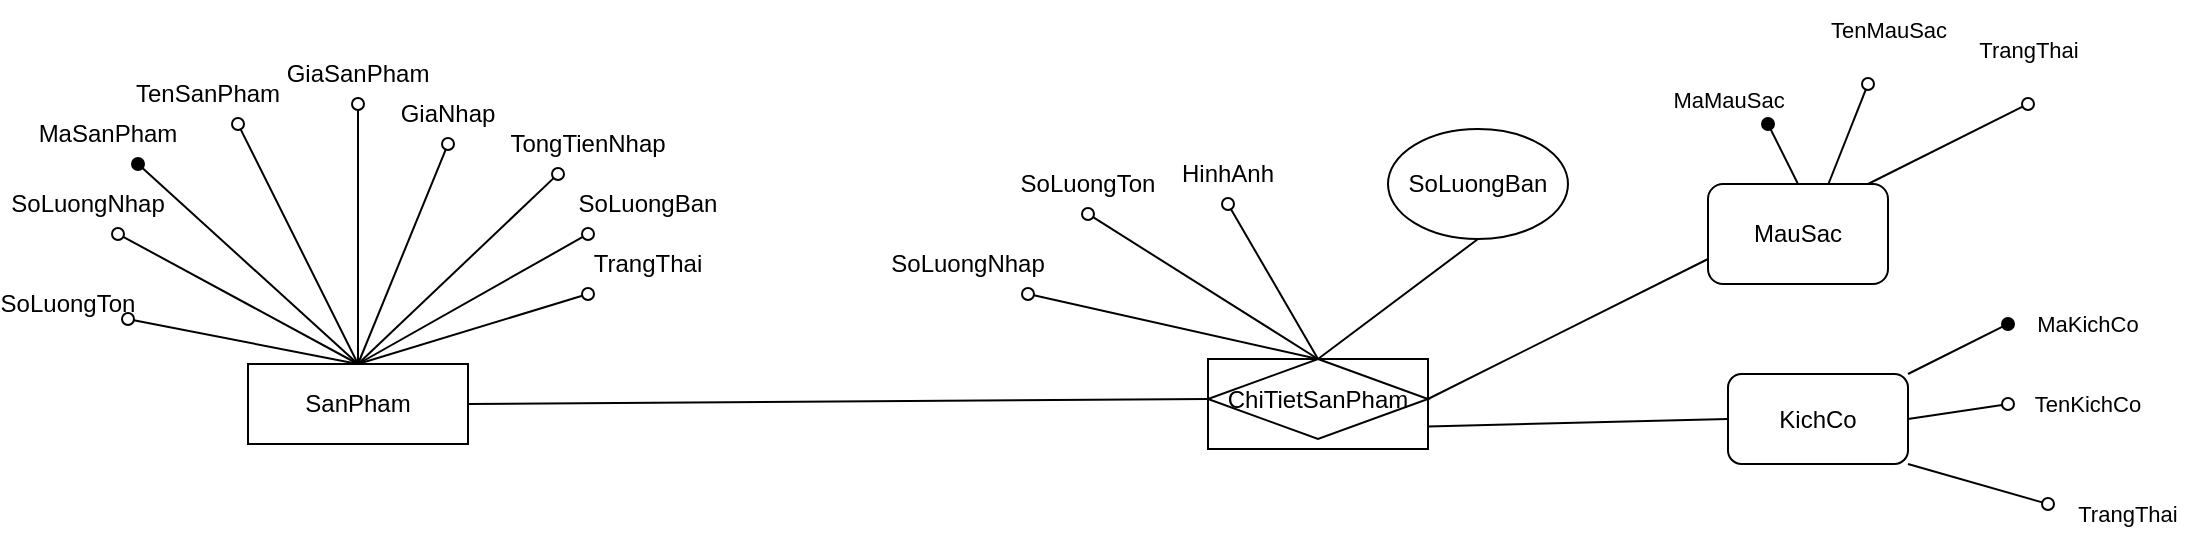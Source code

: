 <mxfile version="22.0.4" type="github">
  <diagram name="Trang-1" id="Xd1AOr_UmLfEILBJ7lOX">
    <mxGraphModel dx="1833" dy="559" grid="1" gridSize="10" guides="1" tooltips="1" connect="1" arrows="1" fold="1" page="1" pageScale="1" pageWidth="827" pageHeight="1169" math="0" shadow="0">
      <root>
        <mxCell id="0" />
        <mxCell id="1" parent="0" />
        <mxCell id="PM242X6e5oSsGlfuOUJ1-1" value="SanPham" style="rounded=0;whiteSpace=wrap;html=1;" parent="1" vertex="1">
          <mxGeometry x="-680" y="240" width="110" height="40" as="geometry" />
        </mxCell>
        <mxCell id="PM242X6e5oSsGlfuOUJ1-13" value="" style="endArrow=none;html=1;rounded=0;exitX=0.75;exitY=1;exitDx=0;exitDy=0;entryX=0.5;entryY=0;entryDx=0;entryDy=0;endFill=0;startArrow=oval;startFill=1;" parent="1" source="pC0Z1oo3ewKHqse8sjFG-4" target="PM242X6e5oSsGlfuOUJ1-1" edge="1">
          <mxGeometry width="50" height="50" relative="1" as="geometry">
            <mxPoint x="-685" y="135" as="sourcePoint" />
            <mxPoint x="-340" y="170" as="targetPoint" />
          </mxGeometry>
        </mxCell>
        <mxCell id="PM242X6e5oSsGlfuOUJ1-14" value="" style="endArrow=oval;html=1;rounded=0;exitX=0.5;exitY=0;exitDx=0;exitDy=0;entryX=0.75;entryY=1;entryDx=0;entryDy=0;endFill=0;startArrow=none;startFill=0;" parent="1" source="PM242X6e5oSsGlfuOUJ1-1" target="pC0Z1oo3ewKHqse8sjFG-5" edge="1">
          <mxGeometry width="50" height="50" relative="1" as="geometry">
            <mxPoint x="-390" y="220" as="sourcePoint" />
            <mxPoint x="-685" y="120" as="targetPoint" />
          </mxGeometry>
        </mxCell>
        <mxCell id="PM242X6e5oSsGlfuOUJ1-15" value="" style="endArrow=oval;html=1;rounded=0;exitX=0.5;exitY=0;exitDx=0;exitDy=0;endFill=0;entryX=0.5;entryY=1;entryDx=0;entryDy=0;" parent="1" source="PM242X6e5oSsGlfuOUJ1-1" target="pC0Z1oo3ewKHqse8sjFG-6" edge="1">
          <mxGeometry width="50" height="50" relative="1" as="geometry">
            <mxPoint x="-390" y="220" as="sourcePoint" />
            <mxPoint x="-630" y="120" as="targetPoint" />
          </mxGeometry>
        </mxCell>
        <mxCell id="PM242X6e5oSsGlfuOUJ1-16" value="" style="endArrow=none;html=1;rounded=0;exitX=0.75;exitY=1;exitDx=0;exitDy=0;entryX=0.5;entryY=0;entryDx=0;entryDy=0;endFill=0;startArrow=oval;startFill=0;" parent="1" source="pC0Z1oo3ewKHqse8sjFG-3" target="PM242X6e5oSsGlfuOUJ1-1" edge="1">
          <mxGeometry width="50" height="50" relative="1" as="geometry">
            <mxPoint x="-694" y="160" as="sourcePoint" />
            <mxPoint x="-340" y="170" as="targetPoint" />
          </mxGeometry>
        </mxCell>
        <mxCell id="PM242X6e5oSsGlfuOUJ1-17" value="" style="endArrow=oval;html=1;rounded=0;exitX=0.5;exitY=0;exitDx=0;exitDy=0;entryX=0.5;entryY=1;entryDx=0;entryDy=0;endFill=0;" parent="1" source="PM242X6e5oSsGlfuOUJ1-1" target="pC0Z1oo3ewKHqse8sjFG-7" edge="1">
          <mxGeometry width="50" height="50" relative="1" as="geometry">
            <mxPoint x="-390" y="220" as="sourcePoint" />
            <mxPoint x="-584.749" y="130.678" as="targetPoint" />
          </mxGeometry>
        </mxCell>
        <mxCell id="PM242X6e5oSsGlfuOUJ1-18" value="" style="endArrow=oval;html=1;rounded=0;exitX=0.5;exitY=0;exitDx=0;exitDy=0;entryX=0;entryY=1;entryDx=0;entryDy=0;endFill=0;" parent="1" source="PM242X6e5oSsGlfuOUJ1-1" target="pC0Z1oo3ewKHqse8sjFG-9" edge="1">
          <mxGeometry width="50" height="50" relative="1" as="geometry">
            <mxPoint x="-390" y="220" as="sourcePoint" />
            <mxPoint x="-510" y="160" as="targetPoint" />
          </mxGeometry>
        </mxCell>
        <mxCell id="PM242X6e5oSsGlfuOUJ1-20" value="" style="endArrow=oval;html=1;rounded=0;entryX=0.25;entryY=1;entryDx=0;entryDy=0;endFill=0;exitX=0.5;exitY=0;exitDx=0;exitDy=0;" parent="1" source="PM242X6e5oSsGlfuOUJ1-1" target="pC0Z1oo3ewKHqse8sjFG-8" edge="1">
          <mxGeometry width="50" height="50" relative="1" as="geometry">
            <mxPoint x="-610" y="220" as="sourcePoint" />
            <mxPoint x="-538.87" y="150.178" as="targetPoint" />
          </mxGeometry>
        </mxCell>
        <mxCell id="PM242X6e5oSsGlfuOUJ1-21" value="" style="endArrow=oval;html=1;rounded=0;exitX=0.5;exitY=0;exitDx=0;exitDy=0;entryX=1;entryY=0.75;entryDx=0;entryDy=0;endFill=0;startArrow=none;startFill=0;" parent="1" source="PM242X6e5oSsGlfuOUJ1-1" target="pC0Z1oo3ewKHqse8sjFG-2" edge="1">
          <mxGeometry width="50" height="50" relative="1" as="geometry">
            <mxPoint x="-360" y="220" as="sourcePoint" />
            <mxPoint x="-730" y="215" as="targetPoint" />
          </mxGeometry>
        </mxCell>
        <mxCell id="PM242X6e5oSsGlfuOUJ1-23" value="" style="endArrow=oval;html=1;rounded=0;exitX=0.5;exitY=0;exitDx=0;exitDy=0;entryX=0;entryY=1;entryDx=0;entryDy=0;endFill=0;" parent="1" source="PM242X6e5oSsGlfuOUJ1-1" target="pC0Z1oo3ewKHqse8sjFG-10" edge="1">
          <mxGeometry width="50" height="50" relative="1" as="geometry">
            <mxPoint x="-360" y="220" as="sourcePoint" />
            <mxPoint x="-510" y="205" as="targetPoint" />
          </mxGeometry>
        </mxCell>
        <mxCell id="eqwP9qiOAaN0ATWlcKP6-10" style="edgeStyle=none;shape=connector;rounded=0;orthogonalLoop=1;jettySize=auto;html=1;exitX=1;exitY=0.75;exitDx=0;exitDy=0;entryX=0;entryY=0.5;entryDx=0;entryDy=0;labelBackgroundColor=default;strokeColor=default;align=center;verticalAlign=middle;fontFamily=Helvetica;fontSize=11;fontColor=default;endArrow=none;endFill=0;" parent="1" source="PM242X6e5oSsGlfuOUJ1-24" target="eqwP9qiOAaN0ATWlcKP6-2" edge="1">
          <mxGeometry relative="1" as="geometry" />
        </mxCell>
        <mxCell id="PM242X6e5oSsGlfuOUJ1-24" value="" style="rounded=0;whiteSpace=wrap;html=1;" parent="1" vertex="1">
          <mxGeometry x="-200" y="237.5" width="110" height="45" as="geometry" />
        </mxCell>
        <mxCell id="PM242X6e5oSsGlfuOUJ1-26" value="" style="endArrow=oval;html=1;rounded=0;exitX=0.5;exitY=0;exitDx=0;exitDy=0;entryX=0.5;entryY=1;entryDx=0;entryDy=0;endFill=0;" parent="1" source="PM242X6e5oSsGlfuOUJ1-24" target="pC0Z1oo3ewKHqse8sjFG-13" edge="1">
          <mxGeometry width="50" height="50" relative="1" as="geometry">
            <mxPoint x="-470" y="325" as="sourcePoint" />
            <mxPoint x="-155" y="160" as="targetPoint" />
          </mxGeometry>
        </mxCell>
        <mxCell id="PM242X6e5oSsGlfuOUJ1-28" value="" style="endArrow=oval;html=1;rounded=0;exitX=0.5;exitY=0;exitDx=0;exitDy=0;entryX=0.5;entryY=1;entryDx=0;entryDy=0;endFill=0;" parent="1" source="PM242X6e5oSsGlfuOUJ1-24" target="pC0Z1oo3ewKHqse8sjFG-12" edge="1">
          <mxGeometry width="50" height="50" relative="1" as="geometry">
            <mxPoint x="-320" y="205" as="sourcePoint" />
            <mxPoint x="-221.716" y="166.213" as="targetPoint" />
          </mxGeometry>
        </mxCell>
        <mxCell id="PM242X6e5oSsGlfuOUJ1-29" value="SoLuongBan" style="ellipse;whiteSpace=wrap;html=1;" parent="1" vertex="1">
          <mxGeometry x="-110" y="122.5" width="90" height="55" as="geometry" />
        </mxCell>
        <mxCell id="PM242X6e5oSsGlfuOUJ1-30" value="" style="endArrow=none;html=1;rounded=0;exitX=0.5;exitY=0;exitDx=0;exitDy=0;entryX=0.5;entryY=1;entryDx=0;entryDy=0;endFill=0;" parent="1" source="PM242X6e5oSsGlfuOUJ1-24" target="PM242X6e5oSsGlfuOUJ1-29" edge="1">
          <mxGeometry width="50" height="50" relative="1" as="geometry">
            <mxPoint x="-430" y="165" as="sourcePoint" />
            <mxPoint x="-380" y="115" as="targetPoint" />
          </mxGeometry>
        </mxCell>
        <mxCell id="PM242X6e5oSsGlfuOUJ1-32" value="" style="endArrow=oval;html=1;rounded=0;exitX=0.5;exitY=0;exitDx=0;exitDy=0;entryX=1;entryY=1;entryDx=0;entryDy=0;endFill=0;" parent="1" source="PM242X6e5oSsGlfuOUJ1-24" target="pC0Z1oo3ewKHqse8sjFG-11" edge="1">
          <mxGeometry width="50" height="50" relative="1" as="geometry">
            <mxPoint x="-430" y="165" as="sourcePoint" />
            <mxPoint x="-264" y="200" as="targetPoint" />
          </mxGeometry>
        </mxCell>
        <mxCell id="eqwP9qiOAaN0ATWlcKP6-11" style="edgeStyle=none;shape=connector;rounded=0;orthogonalLoop=1;jettySize=auto;html=1;exitX=1;exitY=0.5;exitDx=0;exitDy=0;entryX=0;entryY=0.75;entryDx=0;entryDy=0;labelBackgroundColor=default;strokeColor=default;align=center;verticalAlign=middle;fontFamily=Helvetica;fontSize=11;fontColor=default;endArrow=none;endFill=0;" parent="1" source="PM242X6e5oSsGlfuOUJ1-34" target="eqwP9qiOAaN0ATWlcKP6-1" edge="1">
          <mxGeometry relative="1" as="geometry" />
        </mxCell>
        <mxCell id="PM242X6e5oSsGlfuOUJ1-34" value="ChiTietSanPham" style="rhombus;whiteSpace=wrap;html=1;" parent="1" vertex="1">
          <mxGeometry x="-200" y="237.5" width="110" height="40" as="geometry" />
        </mxCell>
        <mxCell id="eqwP9qiOAaN0ATWlcKP6-12" style="edgeStyle=none;shape=connector;rounded=0;orthogonalLoop=1;jettySize=auto;html=1;labelBackgroundColor=default;strokeColor=default;align=center;verticalAlign=middle;fontFamily=Helvetica;fontSize=11;fontColor=default;endArrow=none;endFill=0;startArrow=oval;startFill=1;entryX=0.5;entryY=0;entryDx=0;entryDy=0;" parent="1" target="eqwP9qiOAaN0ATWlcKP6-1" edge="1">
          <mxGeometry relative="1" as="geometry">
            <mxPoint x="80" y="120" as="sourcePoint" />
          </mxGeometry>
        </mxCell>
        <mxCell id="eqwP9qiOAaN0ATWlcKP6-13" style="edgeStyle=none;shape=connector;rounded=0;orthogonalLoop=1;jettySize=auto;html=1;labelBackgroundColor=default;strokeColor=default;align=center;verticalAlign=middle;fontFamily=Helvetica;fontSize=11;fontColor=default;endArrow=none;endFill=0;startArrow=oval;startFill=0;entryX=0.669;entryY=0;entryDx=0;entryDy=0;entryPerimeter=0;" parent="1" target="eqwP9qiOAaN0ATWlcKP6-1" edge="1">
          <mxGeometry relative="1" as="geometry">
            <mxPoint x="130" y="100" as="sourcePoint" />
            <Array as="points" />
          </mxGeometry>
        </mxCell>
        <mxCell id="eqwP9qiOAaN0ATWlcKP6-14" style="edgeStyle=none;shape=connector;rounded=0;orthogonalLoop=1;jettySize=auto;html=1;labelBackgroundColor=default;strokeColor=default;align=center;verticalAlign=middle;fontFamily=Helvetica;fontSize=11;fontColor=default;endArrow=none;endFill=0;startArrow=oval;startFill=0;" parent="1" edge="1">
          <mxGeometry relative="1" as="geometry">
            <mxPoint x="130" y="150" as="targetPoint" />
            <mxPoint x="210" y="110" as="sourcePoint" />
          </mxGeometry>
        </mxCell>
        <mxCell id="eqwP9qiOAaN0ATWlcKP6-1" value="MauSac" style="rounded=1;whiteSpace=wrap;html=1;" parent="1" vertex="1">
          <mxGeometry x="50" y="150" width="90" height="50" as="geometry" />
        </mxCell>
        <mxCell id="eqwP9qiOAaN0ATWlcKP6-15" style="edgeStyle=none;shape=connector;rounded=0;orthogonalLoop=1;jettySize=auto;html=1;labelBackgroundColor=default;strokeColor=default;align=center;verticalAlign=middle;fontFamily=Helvetica;fontSize=11;fontColor=default;endArrow=none;endFill=0;startArrow=oval;startFill=1;entryX=1;entryY=0;entryDx=0;entryDy=0;" parent="1" target="eqwP9qiOAaN0ATWlcKP6-2" edge="1">
          <mxGeometry relative="1" as="geometry">
            <mxPoint x="200" y="220" as="sourcePoint" />
          </mxGeometry>
        </mxCell>
        <mxCell id="eqwP9qiOAaN0ATWlcKP6-16" style="edgeStyle=none;shape=connector;rounded=0;orthogonalLoop=1;jettySize=auto;html=1;labelBackgroundColor=default;strokeColor=default;align=center;verticalAlign=middle;fontFamily=Helvetica;fontSize=11;fontColor=default;endArrow=none;endFill=0;startArrow=oval;startFill=0;entryX=1;entryY=0.5;entryDx=0;entryDy=0;" parent="1" target="eqwP9qiOAaN0ATWlcKP6-2" edge="1">
          <mxGeometry relative="1" as="geometry">
            <mxPoint x="200" y="260" as="sourcePoint" />
          </mxGeometry>
        </mxCell>
        <mxCell id="eqwP9qiOAaN0ATWlcKP6-17" style="edgeStyle=none;shape=connector;rounded=0;orthogonalLoop=1;jettySize=auto;html=1;labelBackgroundColor=default;strokeColor=default;align=center;verticalAlign=middle;fontFamily=Helvetica;fontSize=11;fontColor=default;endArrow=none;endFill=0;startArrow=oval;startFill=0;entryX=1;entryY=1;entryDx=0;entryDy=0;" parent="1" target="eqwP9qiOAaN0ATWlcKP6-2" edge="1">
          <mxGeometry relative="1" as="geometry">
            <mxPoint x="220" y="310" as="sourcePoint" />
            <Array as="points">
              <mxPoint x="150" y="290" />
            </Array>
          </mxGeometry>
        </mxCell>
        <mxCell id="eqwP9qiOAaN0ATWlcKP6-2" value="KichCo" style="rounded=1;whiteSpace=wrap;html=1;" parent="1" vertex="1">
          <mxGeometry x="60" y="245" width="90" height="45" as="geometry" />
        </mxCell>
        <mxCell id="eqwP9qiOAaN0ATWlcKP6-18" value="MaKichCo" style="text;html=1;strokeColor=none;fillColor=none;align=center;verticalAlign=middle;whiteSpace=wrap;rounded=0;fontSize=11;fontFamily=Helvetica;fontColor=default;" parent="1" vertex="1">
          <mxGeometry x="210" y="205" width="60" height="30" as="geometry" />
        </mxCell>
        <mxCell id="eqwP9qiOAaN0ATWlcKP6-19" value="TrangThai" style="text;html=1;strokeColor=none;fillColor=none;align=center;verticalAlign=middle;whiteSpace=wrap;rounded=0;fontSize=11;fontFamily=Helvetica;fontColor=default;" parent="1" vertex="1">
          <mxGeometry x="230" y="300" width="60" height="30" as="geometry" />
        </mxCell>
        <mxCell id="eqwP9qiOAaN0ATWlcKP6-20" value="TenKichCo" style="text;html=1;strokeColor=none;fillColor=none;align=center;verticalAlign=middle;whiteSpace=wrap;rounded=0;fontSize=11;fontFamily=Helvetica;fontColor=default;" parent="1" vertex="1">
          <mxGeometry x="210" y="245" width="60" height="30" as="geometry" />
        </mxCell>
        <mxCell id="eqwP9qiOAaN0ATWlcKP6-22" value="MaMauSac" style="text;html=1;align=center;verticalAlign=middle;resizable=0;points=[];autosize=1;strokeColor=none;fillColor=none;fontSize=11;fontFamily=Helvetica;fontColor=default;" parent="1" vertex="1">
          <mxGeometry x="20" y="92.5" width="80" height="30" as="geometry" />
        </mxCell>
        <mxCell id="eqwP9qiOAaN0ATWlcKP6-23" value="TenMauSac" style="text;html=1;align=center;verticalAlign=middle;resizable=0;points=[];autosize=1;strokeColor=none;fillColor=none;fontSize=11;fontFamily=Helvetica;fontColor=default;" parent="1" vertex="1">
          <mxGeometry x="100" y="58" width="80" height="30" as="geometry" />
        </mxCell>
        <mxCell id="eqwP9qiOAaN0ATWlcKP6-24" value="TrangThai" style="text;html=1;align=center;verticalAlign=middle;resizable=0;points=[];autosize=1;strokeColor=none;fillColor=none;fontSize=11;fontFamily=Helvetica;fontColor=default;" parent="1" vertex="1">
          <mxGeometry x="175" y="68" width="70" height="30" as="geometry" />
        </mxCell>
        <mxCell id="pC0Z1oo3ewKHqse8sjFG-1" value="" style="endArrow=none;html=1;rounded=0;exitX=1;exitY=0.5;exitDx=0;exitDy=0;entryX=0;entryY=0.5;entryDx=0;entryDy=0;" edge="1" parent="1" source="PM242X6e5oSsGlfuOUJ1-1" target="PM242X6e5oSsGlfuOUJ1-34">
          <mxGeometry width="50" height="50" relative="1" as="geometry">
            <mxPoint x="-440" y="240" as="sourcePoint" />
            <mxPoint x="-390" y="190" as="targetPoint" />
          </mxGeometry>
        </mxCell>
        <mxCell id="pC0Z1oo3ewKHqse8sjFG-2" value="SoLuongTon" style="text;html=1;strokeColor=none;fillColor=none;align=center;verticalAlign=middle;whiteSpace=wrap;rounded=0;" vertex="1" parent="1">
          <mxGeometry x="-800" y="195" width="60" height="30" as="geometry" />
        </mxCell>
        <mxCell id="pC0Z1oo3ewKHqse8sjFG-3" value="SoLuongNhap" style="text;html=1;strokeColor=none;fillColor=none;align=center;verticalAlign=middle;whiteSpace=wrap;rounded=0;" vertex="1" parent="1">
          <mxGeometry x="-790" y="145" width="60" height="30" as="geometry" />
        </mxCell>
        <mxCell id="pC0Z1oo3ewKHqse8sjFG-4" value="&lt;span style=&quot;border-color: var(--border-color);&quot;&gt;MaSanPham&lt;/span&gt;" style="text;html=1;strokeColor=none;fillColor=none;align=center;verticalAlign=middle;whiteSpace=wrap;rounded=0;" vertex="1" parent="1">
          <mxGeometry x="-780" y="110" width="60" height="30" as="geometry" />
        </mxCell>
        <mxCell id="pC0Z1oo3ewKHqse8sjFG-5" value="TenSanPham" style="text;html=1;strokeColor=none;fillColor=none;align=center;verticalAlign=middle;whiteSpace=wrap;rounded=0;" vertex="1" parent="1">
          <mxGeometry x="-730" y="90" width="60" height="30" as="geometry" />
        </mxCell>
        <mxCell id="pC0Z1oo3ewKHqse8sjFG-6" value="GiaSanPham" style="text;html=1;strokeColor=none;fillColor=none;align=center;verticalAlign=middle;whiteSpace=wrap;rounded=0;" vertex="1" parent="1">
          <mxGeometry x="-655" y="80" width="60" height="30" as="geometry" />
        </mxCell>
        <mxCell id="pC0Z1oo3ewKHqse8sjFG-7" value="GiaNhap" style="text;html=1;strokeColor=none;fillColor=none;align=center;verticalAlign=middle;whiteSpace=wrap;rounded=0;" vertex="1" parent="1">
          <mxGeometry x="-610" y="100" width="60" height="30" as="geometry" />
        </mxCell>
        <mxCell id="pC0Z1oo3ewKHqse8sjFG-8" value="TongTienNhap" style="text;html=1;strokeColor=none;fillColor=none;align=center;verticalAlign=middle;whiteSpace=wrap;rounded=0;" vertex="1" parent="1">
          <mxGeometry x="-540" y="115" width="60" height="30" as="geometry" />
        </mxCell>
        <mxCell id="pC0Z1oo3ewKHqse8sjFG-9" value="SoLuongBan" style="text;html=1;strokeColor=none;fillColor=none;align=center;verticalAlign=middle;whiteSpace=wrap;rounded=0;" vertex="1" parent="1">
          <mxGeometry x="-510" y="145" width="60" height="30" as="geometry" />
        </mxCell>
        <mxCell id="pC0Z1oo3ewKHqse8sjFG-10" value="TrangThai" style="text;html=1;strokeColor=none;fillColor=none;align=center;verticalAlign=middle;whiteSpace=wrap;rounded=0;" vertex="1" parent="1">
          <mxGeometry x="-510" y="175" width="60" height="30" as="geometry" />
        </mxCell>
        <mxCell id="pC0Z1oo3ewKHqse8sjFG-11" value="SoLuongNhap" style="text;html=1;strokeColor=none;fillColor=none;align=center;verticalAlign=middle;whiteSpace=wrap;rounded=0;" vertex="1" parent="1">
          <mxGeometry x="-350" y="175" width="60" height="30" as="geometry" />
        </mxCell>
        <mxCell id="pC0Z1oo3ewKHqse8sjFG-12" value="SoLuongTon" style="text;html=1;strokeColor=none;fillColor=none;align=center;verticalAlign=middle;whiteSpace=wrap;rounded=0;" vertex="1" parent="1">
          <mxGeometry x="-290" y="135" width="60" height="30" as="geometry" />
        </mxCell>
        <mxCell id="pC0Z1oo3ewKHqse8sjFG-13" value="HinhAnh" style="text;html=1;strokeColor=none;fillColor=none;align=center;verticalAlign=middle;whiteSpace=wrap;rounded=0;" vertex="1" parent="1">
          <mxGeometry x="-220" y="130" width="60" height="30" as="geometry" />
        </mxCell>
      </root>
    </mxGraphModel>
  </diagram>
</mxfile>
